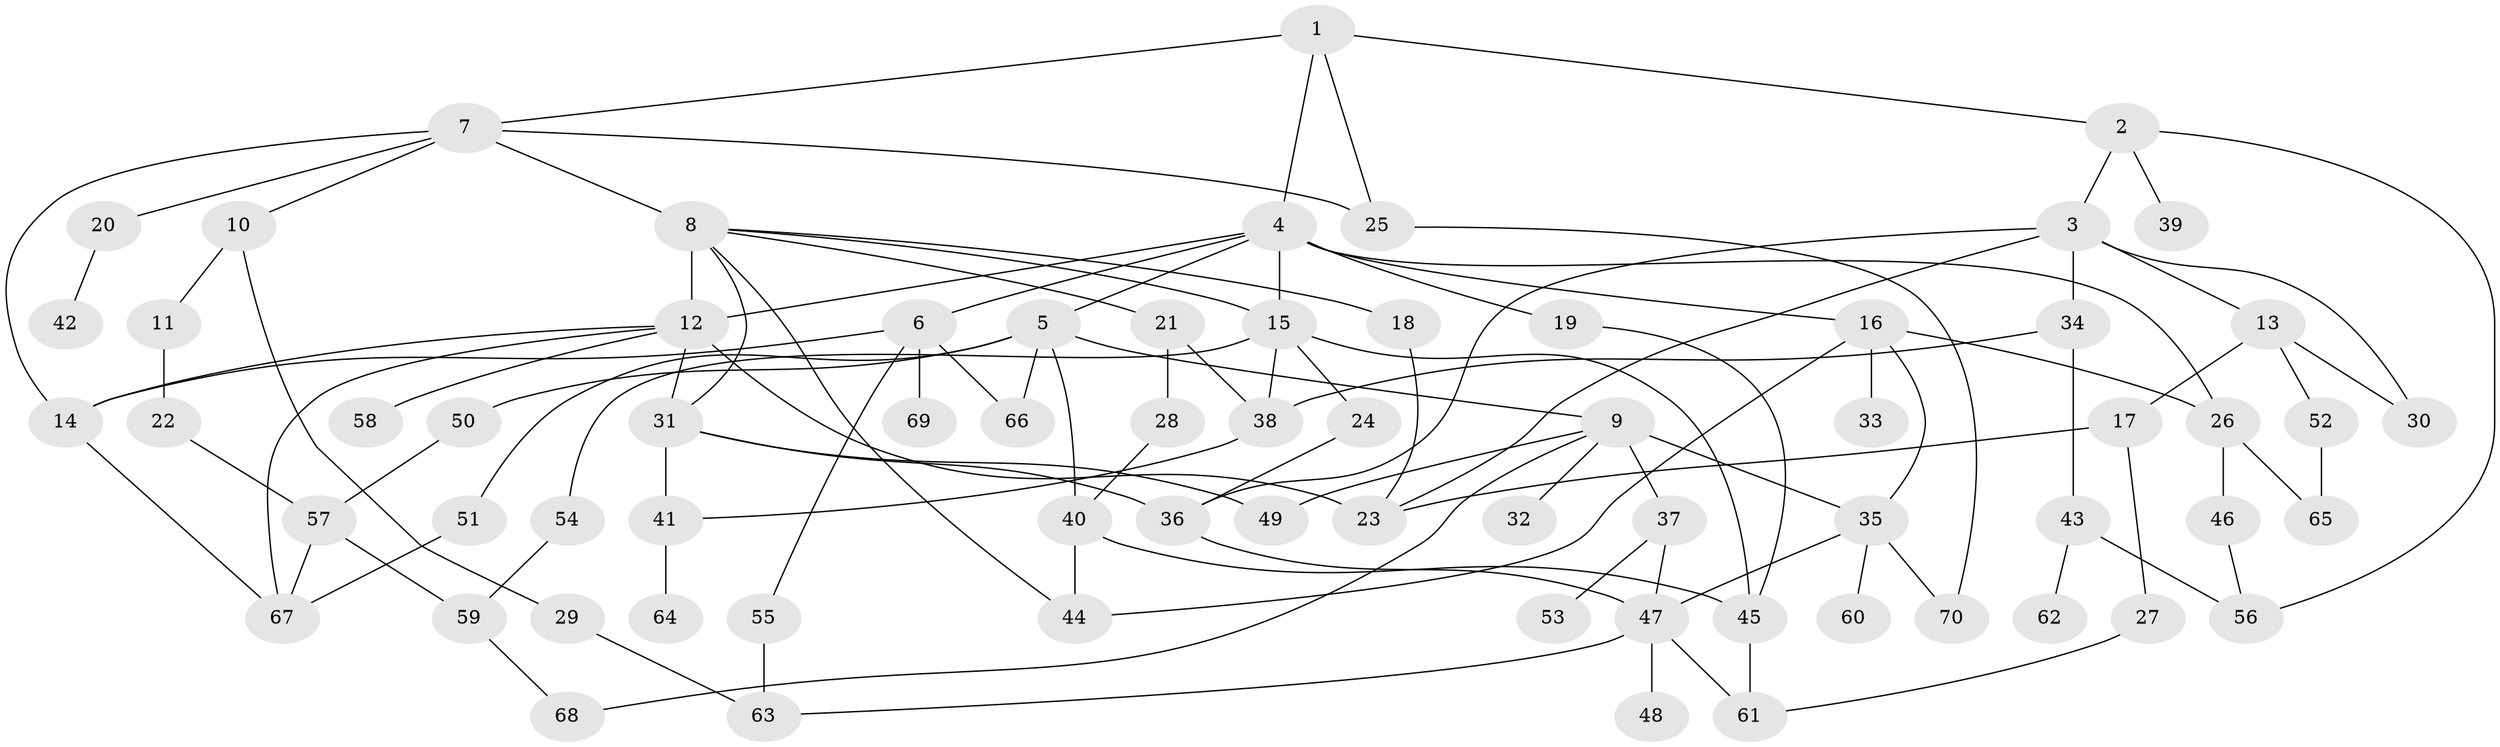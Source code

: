 // original degree distribution, {5: 0.07194244604316546, 7: 0.014388489208633094, 8: 0.007194244604316547, 6: 0.02158273381294964, 12: 0.007194244604316547, 3: 0.19424460431654678, 2: 0.34532374100719426, 4: 0.08633093525179857, 1: 0.2517985611510791}
// Generated by graph-tools (version 1.1) at 2025/34/03/09/25 02:34:15]
// undirected, 70 vertices, 109 edges
graph export_dot {
graph [start="1"]
  node [color=gray90,style=filled];
  1;
  2;
  3;
  4;
  5;
  6;
  7;
  8;
  9;
  10;
  11;
  12;
  13;
  14;
  15;
  16;
  17;
  18;
  19;
  20;
  21;
  22;
  23;
  24;
  25;
  26;
  27;
  28;
  29;
  30;
  31;
  32;
  33;
  34;
  35;
  36;
  37;
  38;
  39;
  40;
  41;
  42;
  43;
  44;
  45;
  46;
  47;
  48;
  49;
  50;
  51;
  52;
  53;
  54;
  55;
  56;
  57;
  58;
  59;
  60;
  61;
  62;
  63;
  64;
  65;
  66;
  67;
  68;
  69;
  70;
  1 -- 2 [weight=1.0];
  1 -- 4 [weight=1.0];
  1 -- 7 [weight=1.0];
  1 -- 25 [weight=1.0];
  2 -- 3 [weight=1.0];
  2 -- 39 [weight=1.0];
  2 -- 56 [weight=1.0];
  3 -- 13 [weight=1.0];
  3 -- 23 [weight=1.0];
  3 -- 30 [weight=1.0];
  3 -- 34 [weight=2.0];
  3 -- 36 [weight=1.0];
  4 -- 5 [weight=1.0];
  4 -- 6 [weight=1.0];
  4 -- 12 [weight=1.0];
  4 -- 15 [weight=1.0];
  4 -- 16 [weight=1.0];
  4 -- 19 [weight=1.0];
  4 -- 26 [weight=1.0];
  5 -- 9 [weight=1.0];
  5 -- 40 [weight=1.0];
  5 -- 50 [weight=1.0];
  5 -- 51 [weight=1.0];
  5 -- 66 [weight=1.0];
  6 -- 14 [weight=1.0];
  6 -- 55 [weight=1.0];
  6 -- 66 [weight=1.0];
  6 -- 69 [weight=1.0];
  7 -- 8 [weight=1.0];
  7 -- 10 [weight=1.0];
  7 -- 14 [weight=1.0];
  7 -- 20 [weight=1.0];
  7 -- 25 [weight=1.0];
  8 -- 12 [weight=5.0];
  8 -- 15 [weight=1.0];
  8 -- 18 [weight=1.0];
  8 -- 21 [weight=1.0];
  8 -- 31 [weight=1.0];
  8 -- 44 [weight=1.0];
  9 -- 32 [weight=1.0];
  9 -- 35 [weight=1.0];
  9 -- 37 [weight=1.0];
  9 -- 49 [weight=1.0];
  9 -- 68 [weight=1.0];
  10 -- 11 [weight=1.0];
  10 -- 29 [weight=1.0];
  11 -- 22 [weight=1.0];
  12 -- 14 [weight=1.0];
  12 -- 23 [weight=1.0];
  12 -- 31 [weight=1.0];
  12 -- 58 [weight=1.0];
  12 -- 67 [weight=1.0];
  13 -- 17 [weight=1.0];
  13 -- 30 [weight=1.0];
  13 -- 52 [weight=1.0];
  14 -- 67 [weight=1.0];
  15 -- 24 [weight=1.0];
  15 -- 38 [weight=1.0];
  15 -- 45 [weight=2.0];
  15 -- 54 [weight=1.0];
  16 -- 26 [weight=1.0];
  16 -- 33 [weight=1.0];
  16 -- 35 [weight=1.0];
  16 -- 44 [weight=1.0];
  17 -- 23 [weight=1.0];
  17 -- 27 [weight=1.0];
  18 -- 23 [weight=1.0];
  19 -- 45 [weight=1.0];
  20 -- 42 [weight=1.0];
  21 -- 28 [weight=1.0];
  21 -- 38 [weight=1.0];
  22 -- 57 [weight=1.0];
  24 -- 36 [weight=1.0];
  25 -- 70 [weight=1.0];
  26 -- 46 [weight=2.0];
  26 -- 65 [weight=1.0];
  27 -- 61 [weight=1.0];
  28 -- 40 [weight=1.0];
  29 -- 63 [weight=1.0];
  31 -- 36 [weight=1.0];
  31 -- 41 [weight=1.0];
  31 -- 49 [weight=1.0];
  34 -- 38 [weight=1.0];
  34 -- 43 [weight=1.0];
  35 -- 47 [weight=1.0];
  35 -- 60 [weight=1.0];
  35 -- 70 [weight=1.0];
  36 -- 47 [weight=1.0];
  37 -- 47 [weight=1.0];
  37 -- 53 [weight=1.0];
  38 -- 41 [weight=1.0];
  40 -- 44 [weight=3.0];
  40 -- 45 [weight=1.0];
  41 -- 64 [weight=1.0];
  43 -- 56 [weight=1.0];
  43 -- 62 [weight=1.0];
  45 -- 61 [weight=1.0];
  46 -- 56 [weight=1.0];
  47 -- 48 [weight=4.0];
  47 -- 61 [weight=1.0];
  47 -- 63 [weight=1.0];
  50 -- 57 [weight=1.0];
  51 -- 67 [weight=1.0];
  52 -- 65 [weight=1.0];
  54 -- 59 [weight=1.0];
  55 -- 63 [weight=1.0];
  57 -- 59 [weight=1.0];
  57 -- 67 [weight=1.0];
  59 -- 68 [weight=1.0];
}

